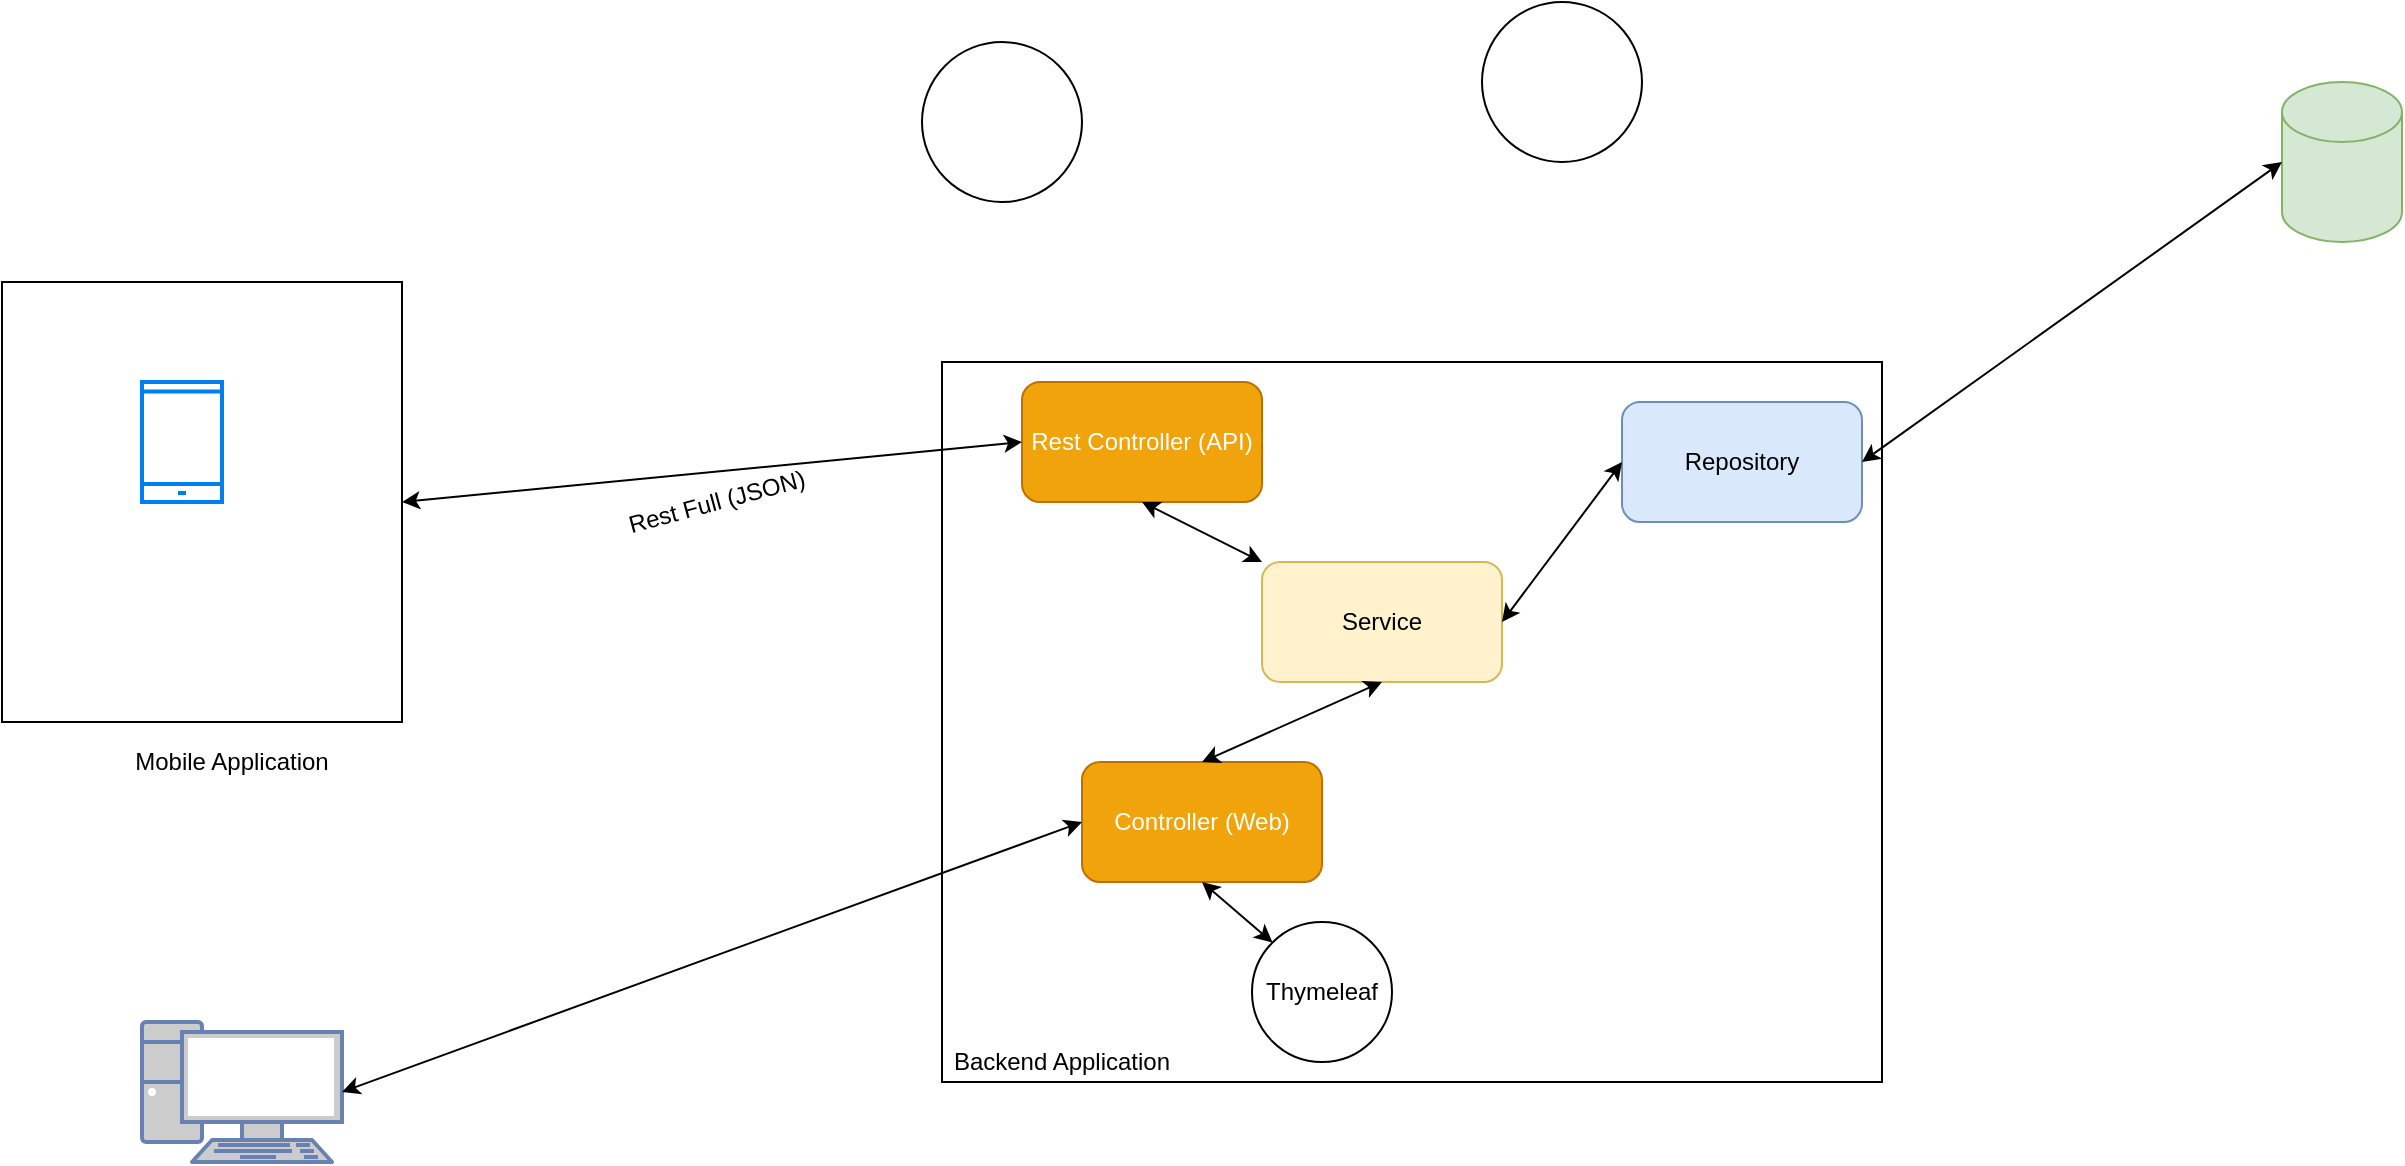 <mxfile version="14.1.8" type="device"><diagram id="44Z7NI_aOX7px1HtjTOk" name="Page-1"><mxGraphModel dx="1022" dy="590" grid="1" gridSize="10" guides="1" tooltips="1" connect="1" arrows="1" fold="1" page="1" pageScale="1" pageWidth="850" pageHeight="1100" math="0" shadow="0"><root><mxCell id="0"/><mxCell id="1" parent="0"/><mxCell id="uMm8c9PRszYZQS-EFOYk-1" value="" style="rounded=0;whiteSpace=wrap;html=1;" parent="1" vertex="1"><mxGeometry x="630" y="190" width="470" height="360" as="geometry"/></mxCell><mxCell id="uMm8c9PRszYZQS-EFOYk-2" value="" style="shape=cylinder3;whiteSpace=wrap;html=1;boundedLbl=1;backgroundOutline=1;size=15;fillColor=#d5e8d4;strokeColor=#82b366;" parent="1" vertex="1"><mxGeometry x="1300" y="50" width="60" height="80" as="geometry"/></mxCell><mxCell id="uMm8c9PRszYZQS-EFOYk-5" value="" style="rounded=0;whiteSpace=wrap;html=1;" parent="1" vertex="1"><mxGeometry x="160" y="150" width="200" height="220" as="geometry"/></mxCell><mxCell id="uMm8c9PRszYZQS-EFOYk-3" value="" style="html=1;verticalLabelPosition=bottom;align=center;labelBackgroundColor=#ffffff;verticalAlign=top;strokeWidth=2;strokeColor=#0080F0;shadow=0;dashed=0;shape=mxgraph.ios7.icons.smartphone;" parent="1" vertex="1"><mxGeometry x="230" y="200" width="40" height="60" as="geometry"/></mxCell><mxCell id="uMm8c9PRszYZQS-EFOYk-6" value="Mobile Application" style="text;html=1;strokeColor=none;fillColor=none;align=center;verticalAlign=middle;whiteSpace=wrap;rounded=0;" parent="1" vertex="1"><mxGeometry x="220" y="380" width="110" height="20" as="geometry"/></mxCell><mxCell id="uMm8c9PRszYZQS-EFOYk-7" value="Backend Application" style="text;html=1;strokeColor=none;fillColor=none;align=center;verticalAlign=middle;whiteSpace=wrap;rounded=0;" parent="1" vertex="1"><mxGeometry x="630" y="530" width="120" height="20" as="geometry"/></mxCell><mxCell id="uMm8c9PRszYZQS-EFOYk-10" value="Rest Full (JSON)" style="text;html=1;strokeColor=none;fillColor=none;align=center;verticalAlign=middle;whiteSpace=wrap;rounded=0;rotation=-15;" parent="1" vertex="1"><mxGeometry x="470" y="250" width="95" height="20" as="geometry"/></mxCell><mxCell id="uMm8c9PRszYZQS-EFOYk-11" value="Rest Controller (API)" style="rounded=1;whiteSpace=wrap;html=1;fillColor=#f0a30a;strokeColor=#BD7000;fontColor=#ffffff;" parent="1" vertex="1"><mxGeometry x="670" y="200" width="120" height="60" as="geometry"/></mxCell><mxCell id="uMm8c9PRszYZQS-EFOYk-12" value="Service" style="rounded=1;whiteSpace=wrap;html=1;fillColor=#fff2cc;strokeColor=#d6b656;" parent="1" vertex="1"><mxGeometry x="790" y="290" width="120" height="60" as="geometry"/></mxCell><mxCell id="uMm8c9PRszYZQS-EFOYk-13" value="Repository" style="rounded=1;whiteSpace=wrap;html=1;fillColor=#dae8fc;strokeColor=#6c8ebf;" parent="1" vertex="1"><mxGeometry x="970" y="210" width="120" height="60" as="geometry"/></mxCell><mxCell id="uMm8c9PRszYZQS-EFOYk-14" value="" style="endArrow=classic;startArrow=classic;html=1;exitX=1;exitY=0.5;exitDx=0;exitDy=0;entryX=0;entryY=0.5;entryDx=0;entryDy=0;entryPerimeter=0;" parent="1" source="uMm8c9PRszYZQS-EFOYk-13" target="uMm8c9PRszYZQS-EFOYk-2" edge="1"><mxGeometry width="50" height="50" relative="1" as="geometry"><mxPoint x="1050" y="520" as="sourcePoint"/><mxPoint x="1100" y="470" as="targetPoint"/></mxGeometry></mxCell><mxCell id="uMm8c9PRszYZQS-EFOYk-16" value="" style="endArrow=classic;startArrow=classic;html=1;entryX=0.5;entryY=1;entryDx=0;entryDy=0;" parent="1" source="uMm8c9PRszYZQS-EFOYk-12" target="uMm8c9PRszYZQS-EFOYk-11" edge="1"><mxGeometry width="50" height="50" relative="1" as="geometry"><mxPoint x="500" y="500" as="sourcePoint"/><mxPoint x="550" y="450" as="targetPoint"/></mxGeometry></mxCell><mxCell id="uMm8c9PRszYZQS-EFOYk-17" value="" style="endArrow=classic;startArrow=classic;html=1;exitX=1;exitY=0.5;exitDx=0;exitDy=0;entryX=0;entryY=0.5;entryDx=0;entryDy=0;" parent="1" source="uMm8c9PRszYZQS-EFOYk-12" target="uMm8c9PRszYZQS-EFOYk-13" edge="1"><mxGeometry width="50" height="50" relative="1" as="geometry"><mxPoint x="800" y="630" as="sourcePoint"/><mxPoint x="850" y="580" as="targetPoint"/></mxGeometry></mxCell><mxCell id="uMm8c9PRszYZQS-EFOYk-18" value="Controller (Web)" style="rounded=1;whiteSpace=wrap;html=1;fillColor=#f0a30a;strokeColor=#BD7000;fontColor=#ffffff;" parent="1" vertex="1"><mxGeometry x="700" y="390" width="120" height="60" as="geometry"/></mxCell><mxCell id="uMm8c9PRszYZQS-EFOYk-19" value="" style="endArrow=classic;startArrow=classic;html=1;exitX=1;exitY=0.5;exitDx=0;exitDy=0;entryX=0;entryY=0.5;entryDx=0;entryDy=0;" parent="1" source="uMm8c9PRszYZQS-EFOYk-5" target="uMm8c9PRszYZQS-EFOYk-11" edge="1"><mxGeometry width="50" height="50" relative="1" as="geometry"><mxPoint x="500" y="500" as="sourcePoint"/><mxPoint x="550" y="450" as="targetPoint"/></mxGeometry></mxCell><mxCell id="uMm8c9PRszYZQS-EFOYk-20" value="" style="fontColor=#0066CC;verticalAlign=top;verticalLabelPosition=bottom;labelPosition=center;align=center;html=1;outlineConnect=0;fillColor=#CCCCCC;strokeColor=#6881B3;gradientColor=none;gradientDirection=north;strokeWidth=2;shape=mxgraph.networks.pc;" parent="1" vertex="1"><mxGeometry x="230" y="520" width="100" height="70" as="geometry"/></mxCell><mxCell id="uMm8c9PRszYZQS-EFOYk-21" value="" style="endArrow=classic;startArrow=classic;html=1;exitX=1;exitY=0.5;exitDx=0;exitDy=0;exitPerimeter=0;entryX=0;entryY=0.5;entryDx=0;entryDy=0;" parent="1" source="uMm8c9PRszYZQS-EFOYk-20" target="uMm8c9PRszYZQS-EFOYk-18" edge="1"><mxGeometry width="50" height="50" relative="1" as="geometry"><mxPoint x="430" y="570" as="sourcePoint"/><mxPoint x="480" y="520" as="targetPoint"/></mxGeometry></mxCell><mxCell id="uMm8c9PRszYZQS-EFOYk-22" value="" style="endArrow=classic;startArrow=classic;html=1;exitX=0.5;exitY=0;exitDx=0;exitDy=0;entryX=0.5;entryY=1;entryDx=0;entryDy=0;" parent="1" source="uMm8c9PRszYZQS-EFOYk-18" target="uMm8c9PRszYZQS-EFOYk-12" edge="1"><mxGeometry width="50" height="50" relative="1" as="geometry"><mxPoint x="930" y="450" as="sourcePoint"/><mxPoint x="980" y="400" as="targetPoint"/></mxGeometry></mxCell><mxCell id="uMm8c9PRszYZQS-EFOYk-23" value="Thymeleaf" style="ellipse;whiteSpace=wrap;html=1;aspect=fixed;verticalAlign=middle;" parent="1" vertex="1"><mxGeometry x="785" y="470" width="70" height="70" as="geometry"/></mxCell><mxCell id="uMm8c9PRszYZQS-EFOYk-24" value="" style="endArrow=classic;startArrow=classic;html=1;entryX=0;entryY=0;entryDx=0;entryDy=0;exitX=0.5;exitY=1;exitDx=0;exitDy=0;" parent="1" source="uMm8c9PRszYZQS-EFOYk-18" target="uMm8c9PRszYZQS-EFOYk-23" edge="1"><mxGeometry width="50" height="50" relative="1" as="geometry"><mxPoint x="710" y="530" as="sourcePoint"/><mxPoint x="760" y="480" as="targetPoint"/></mxGeometry></mxCell><mxCell id="uMm8c9PRszYZQS-EFOYk-25" value="" style="shape=image;html=1;verticalAlign=top;verticalLabelPosition=bottom;labelBackgroundColor=#ffffff;imageAspect=0;aspect=fixed;image=https://cdn3.iconfinder.com/data/icons/spring-2-1/30/Leaf-128.png" parent="1" vertex="1"><mxGeometry x="808" y="512" width="24" height="24" as="geometry"/></mxCell><mxCell id="_wMt_uFjcKEZXua0ITtw-2" value="" style="ellipse;whiteSpace=wrap;html=1;aspect=fixed;" parent="1" vertex="1"><mxGeometry x="900" y="10" width="80" height="80" as="geometry"/></mxCell><mxCell id="_wMt_uFjcKEZXua0ITtw-3" value="" style="ellipse;whiteSpace=wrap;html=1;aspect=fixed;" parent="1" vertex="1"><mxGeometry x="620" y="30" width="80" height="80" as="geometry"/></mxCell></root></mxGraphModel></diagram></mxfile>